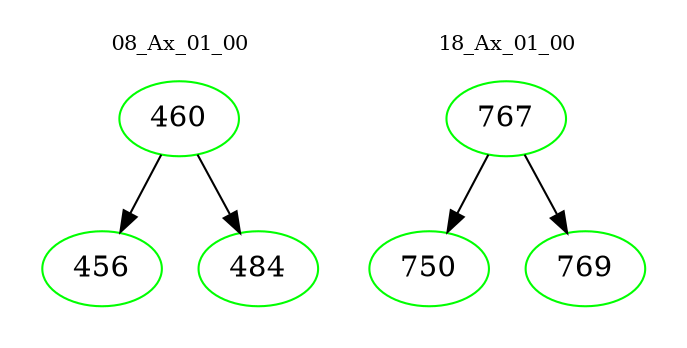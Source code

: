 digraph{
subgraph cluster_0 {
color = white
label = "08_Ax_01_00";
fontsize=10;
T0_460 [label="460", color="green"]
T0_460 -> T0_456 [color="black"]
T0_456 [label="456", color="green"]
T0_460 -> T0_484 [color="black"]
T0_484 [label="484", color="green"]
}
subgraph cluster_1 {
color = white
label = "18_Ax_01_00";
fontsize=10;
T1_767 [label="767", color="green"]
T1_767 -> T1_750 [color="black"]
T1_750 [label="750", color="green"]
T1_767 -> T1_769 [color="black"]
T1_769 [label="769", color="green"]
}
}
